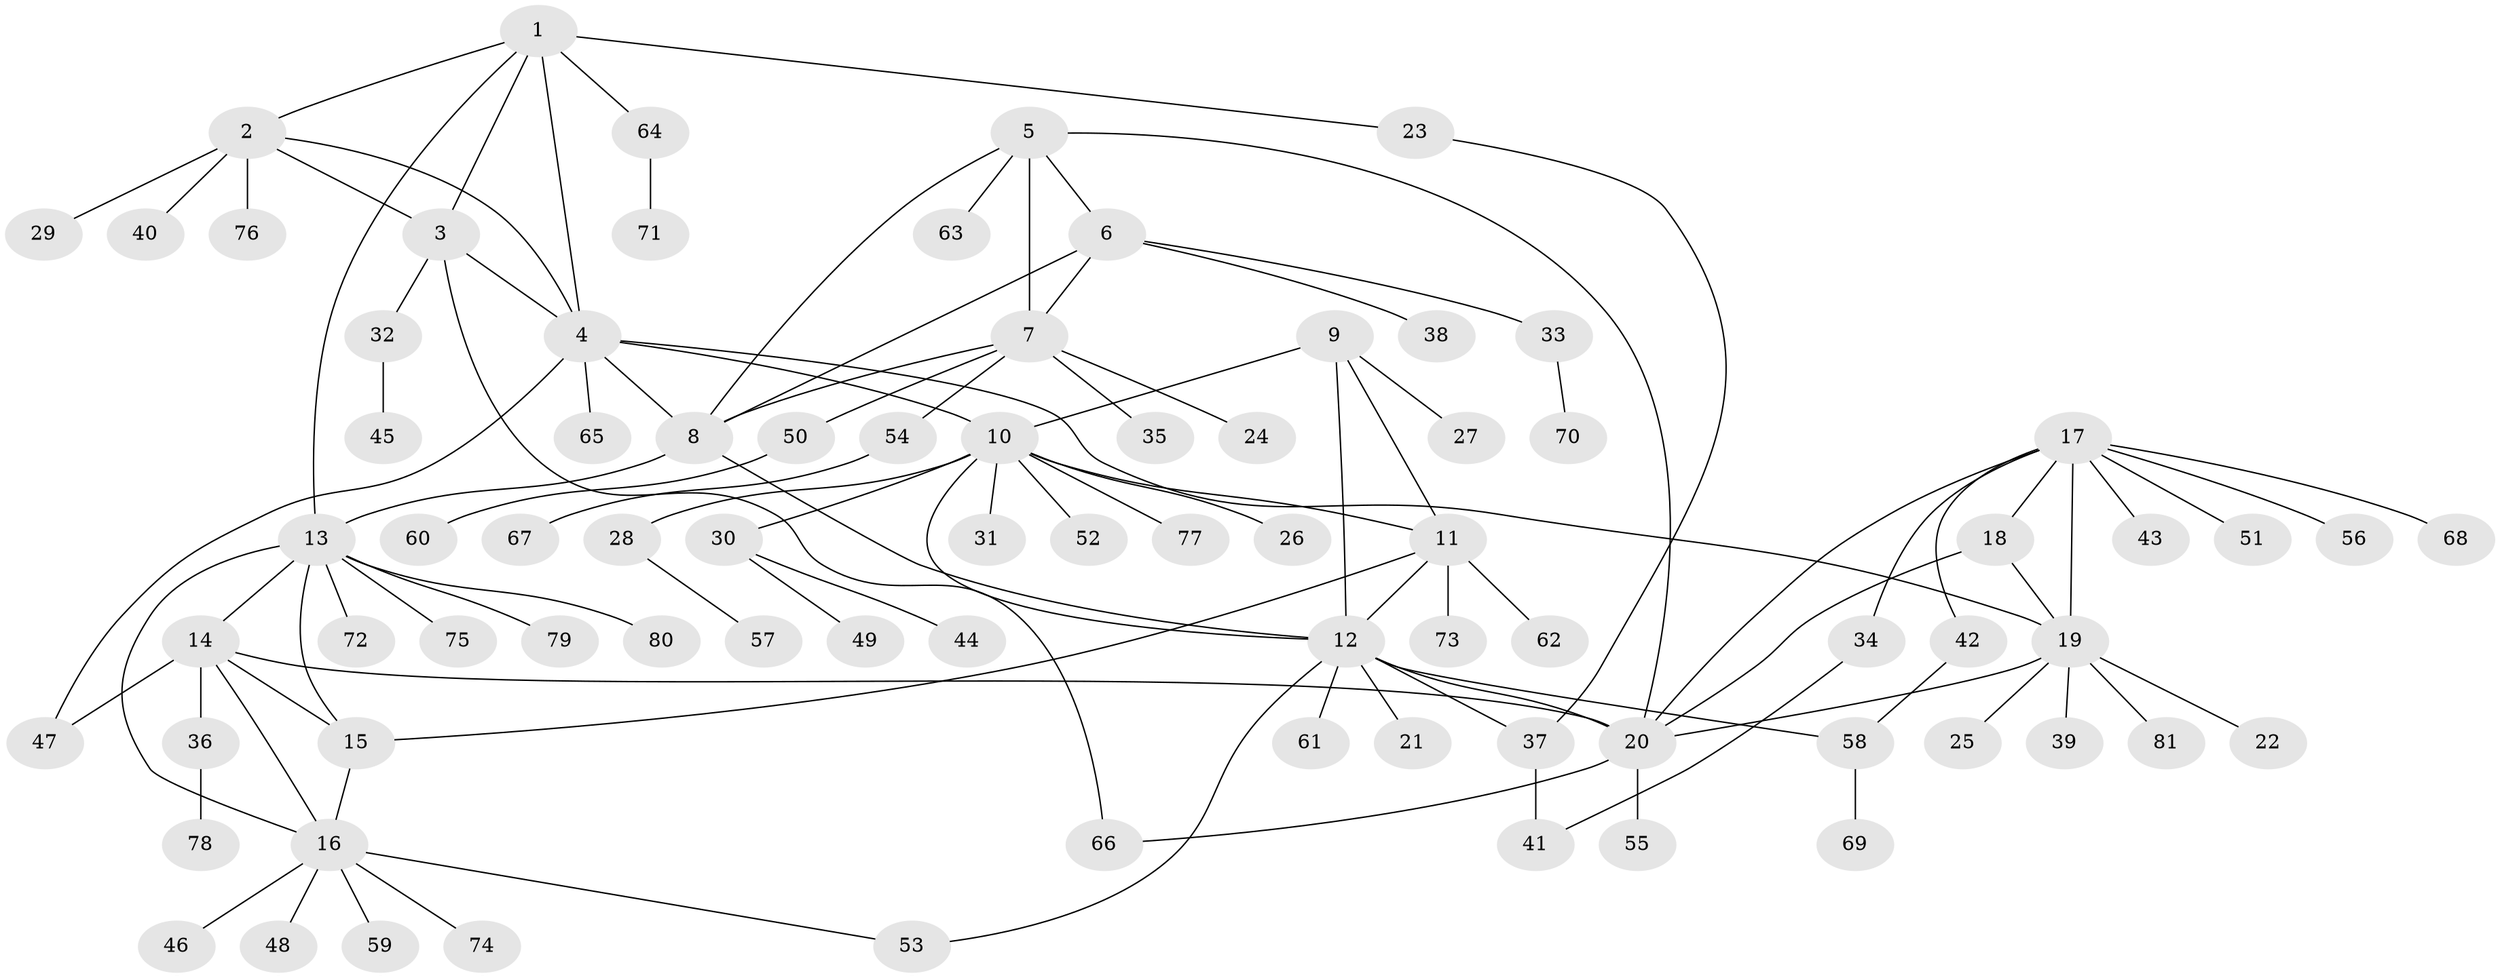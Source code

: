 // coarse degree distribution, {5: 0.03278688524590164, 4: 0.04918032786885246, 9: 0.01639344262295082, 7: 0.04918032786885246, 2: 0.18032786885245902, 16: 0.01639344262295082, 6: 0.04918032786885246, 8: 0.01639344262295082, 1: 0.5737704918032787, 3: 0.01639344262295082}
// Generated by graph-tools (version 1.1) at 2025/24/03/03/25 07:24:10]
// undirected, 81 vertices, 107 edges
graph export_dot {
graph [start="1"]
  node [color=gray90,style=filled];
  1;
  2;
  3;
  4;
  5;
  6;
  7;
  8;
  9;
  10;
  11;
  12;
  13;
  14;
  15;
  16;
  17;
  18;
  19;
  20;
  21;
  22;
  23;
  24;
  25;
  26;
  27;
  28;
  29;
  30;
  31;
  32;
  33;
  34;
  35;
  36;
  37;
  38;
  39;
  40;
  41;
  42;
  43;
  44;
  45;
  46;
  47;
  48;
  49;
  50;
  51;
  52;
  53;
  54;
  55;
  56;
  57;
  58;
  59;
  60;
  61;
  62;
  63;
  64;
  65;
  66;
  67;
  68;
  69;
  70;
  71;
  72;
  73;
  74;
  75;
  76;
  77;
  78;
  79;
  80;
  81;
  1 -- 2;
  1 -- 3;
  1 -- 4;
  1 -- 13;
  1 -- 23;
  1 -- 64;
  2 -- 3;
  2 -- 4;
  2 -- 29;
  2 -- 40;
  2 -- 76;
  3 -- 4;
  3 -- 32;
  3 -- 66;
  4 -- 8;
  4 -- 10;
  4 -- 19;
  4 -- 47;
  4 -- 65;
  5 -- 6;
  5 -- 7;
  5 -- 8;
  5 -- 20;
  5 -- 63;
  6 -- 7;
  6 -- 8;
  6 -- 33;
  6 -- 38;
  7 -- 8;
  7 -- 24;
  7 -- 35;
  7 -- 50;
  7 -- 54;
  8 -- 12;
  8 -- 13;
  9 -- 10;
  9 -- 11;
  9 -- 12;
  9 -- 27;
  10 -- 11;
  10 -- 12;
  10 -- 26;
  10 -- 28;
  10 -- 30;
  10 -- 31;
  10 -- 52;
  10 -- 77;
  11 -- 12;
  11 -- 15;
  11 -- 62;
  11 -- 73;
  12 -- 20;
  12 -- 21;
  12 -- 37;
  12 -- 53;
  12 -- 58;
  12 -- 61;
  13 -- 14;
  13 -- 15;
  13 -- 16;
  13 -- 72;
  13 -- 75;
  13 -- 79;
  13 -- 80;
  14 -- 15;
  14 -- 16;
  14 -- 20;
  14 -- 36;
  14 -- 47;
  15 -- 16;
  16 -- 46;
  16 -- 48;
  16 -- 53;
  16 -- 59;
  16 -- 74;
  17 -- 18;
  17 -- 19;
  17 -- 20;
  17 -- 34;
  17 -- 42;
  17 -- 43;
  17 -- 51;
  17 -- 56;
  17 -- 68;
  18 -- 19;
  18 -- 20;
  19 -- 20;
  19 -- 22;
  19 -- 25;
  19 -- 39;
  19 -- 81;
  20 -- 55;
  20 -- 66;
  23 -- 37;
  28 -- 57;
  30 -- 44;
  30 -- 49;
  32 -- 45;
  33 -- 70;
  34 -- 41;
  36 -- 78;
  37 -- 41;
  42 -- 58;
  50 -- 60;
  54 -- 67;
  58 -- 69;
  64 -- 71;
}
